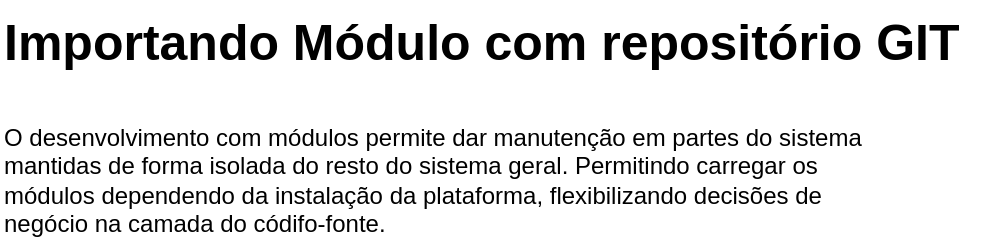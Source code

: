 <mxfile>
    <diagram id="wgvosNzNBytIpjZ4Yd2f" name="Page-1">
        <mxGraphModel dx="1570" dy="797" grid="1" gridSize="10" guides="1" tooltips="1" connect="1" arrows="1" fold="1" page="1" pageScale="1" pageWidth="1100" pageHeight="850" background="none" math="0" shadow="0">
            <root>
                <mxCell id="0"/>
                <mxCell id="1" parent="0"/>
                <mxCell id="3" value="Importando Módulo com repositório GIT" style="text;html=1;align=left;verticalAlign=middle;resizable=0;points=[];autosize=1;strokeColor=none;fillColor=none;sketch=1;curveFitting=1;jiggle=2;rounded=1;fontSize=25;horizontal=1;fontStyle=1" vertex="1" parent="1">
                    <mxGeometry x="20" y="20" width="500" height="40" as="geometry"/>
                </mxCell>
                <mxCell id="5" value="O desenvolvimento com módulos permite dar manutenção em partes do sistema&lt;br&gt;mantidas de forma isolada do resto do sistema geral. Permitindo carregar os&amp;nbsp;&lt;br&gt;módulos dependendo da instalação da plataforma, flexibilizando decisões de&amp;nbsp;&lt;br&gt;negócio na camada do códifo-fonte." style="text;html=1;align=left;verticalAlign=middle;resizable=0;points=[];autosize=1;strokeColor=none;fillColor=none;sketch=1;curveFitting=1;jiggle=2;rounded=1;" vertex="1" parent="1">
                    <mxGeometry x="20" y="75" width="450" height="70" as="geometry"/>
                </mxCell>
            </root>
        </mxGraphModel>
    </diagram>
</mxfile>